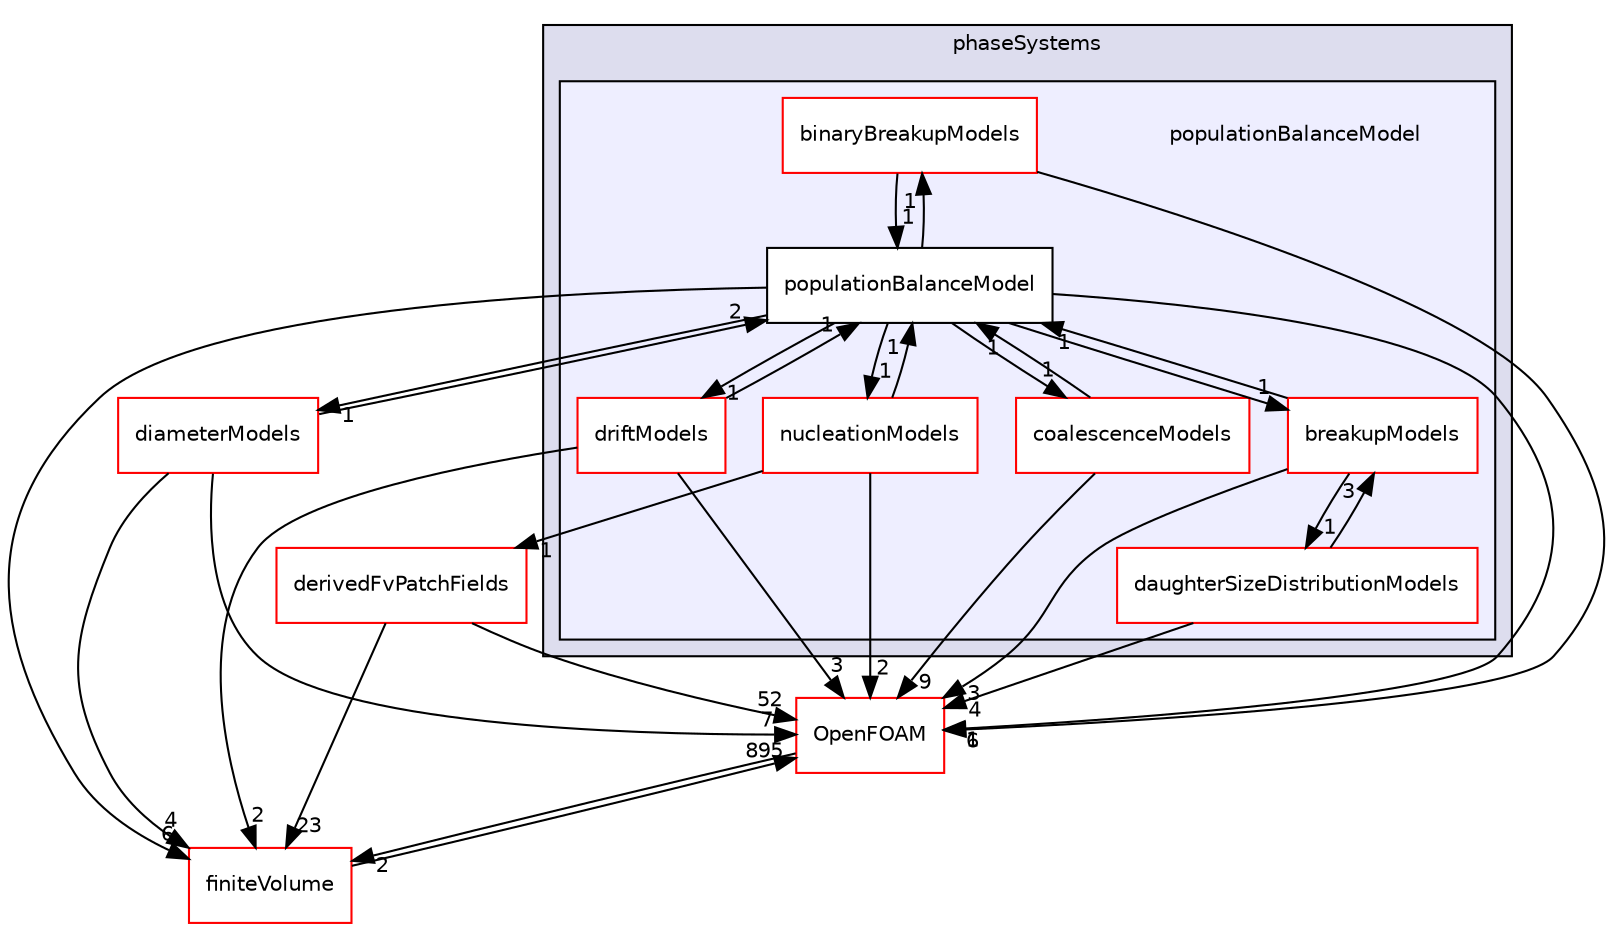 digraph "src/phaseSystemModels/reactingEulerFoam/phaseSystems/populationBalanceModel" {
  bgcolor=transparent;
  compound=true
  node [ fontsize="10", fontname="Helvetica"];
  edge [ labelfontsize="10", labelfontname="Helvetica"];
  subgraph clusterdir_264d2d6ce5df211e174aa532bbc40de4 {
    graph [ bgcolor="#ddddee", pencolor="black", label="phaseSystems" fontname="Helvetica", fontsize="10", URL="dir_264d2d6ce5df211e174aa532bbc40de4.html"]
  subgraph clusterdir_4a6d1fbad301874a73ea01594d41bbe5 {
    graph [ bgcolor="#eeeeff", pencolor="black", label="" URL="dir_4a6d1fbad301874a73ea01594d41bbe5.html"];
    dir_4a6d1fbad301874a73ea01594d41bbe5 [shape=plaintext label="populationBalanceModel"];
    dir_79269f19d25f65a435c840829e6ca20b [shape=box label="binaryBreakupModels" color="red" fillcolor="white" style="filled" URL="dir_79269f19d25f65a435c840829e6ca20b.html"];
    dir_14c0d0009f2ac072307ec8ee27104b33 [shape=box label="breakupModels" color="red" fillcolor="white" style="filled" URL="dir_14c0d0009f2ac072307ec8ee27104b33.html"];
    dir_0721f517baf771ec8d7656b8f5235e03 [shape=box label="coalescenceModels" color="red" fillcolor="white" style="filled" URL="dir_0721f517baf771ec8d7656b8f5235e03.html"];
    dir_437be3405d66d0964c66d14b4aa635fe [shape=box label="daughterSizeDistributionModels" color="red" fillcolor="white" style="filled" URL="dir_437be3405d66d0964c66d14b4aa635fe.html"];
    dir_97472f4e162dc62825fbdb5183cf7ef9 [shape=box label="driftModels" color="red" fillcolor="white" style="filled" URL="dir_97472f4e162dc62825fbdb5183cf7ef9.html"];
    dir_2bb7d45ac0e08a0ef643eb556d29e86e [shape=box label="nucleationModels" color="red" fillcolor="white" style="filled" URL="dir_2bb7d45ac0e08a0ef643eb556d29e86e.html"];
    dir_6836c8d0bc2688f1a5e39885a04a3d18 [shape=box label="populationBalanceModel" color="black" fillcolor="white" style="filled" URL="dir_6836c8d0bc2688f1a5e39885a04a3d18.html"];
  }
  }
  dir_392fb4ca1bfd99dbd8b53c7f4b9bb9ee [shape=box label="diameterModels" color="red" URL="dir_392fb4ca1bfd99dbd8b53c7f4b9bb9ee.html"];
  dir_9bd15774b555cf7259a6fa18f99fe99b [shape=box label="finiteVolume" color="red" URL="dir_9bd15774b555cf7259a6fa18f99fe99b.html"];
  dir_b7cf47d467e63ee16b71b3cc72940979 [shape=box label="derivedFvPatchFields" color="red" URL="dir_b7cf47d467e63ee16b71b3cc72940979.html"];
  dir_c5473ff19b20e6ec4dfe5c310b3778a8 [shape=box label="OpenFOAM" color="red" URL="dir_c5473ff19b20e6ec4dfe5c310b3778a8.html"];
  dir_392fb4ca1bfd99dbd8b53c7f4b9bb9ee->dir_9bd15774b555cf7259a6fa18f99fe99b [headlabel="4", labeldistance=1.5 headhref="dir_003205_000814.html"];
  dir_392fb4ca1bfd99dbd8b53c7f4b9bb9ee->dir_6836c8d0bc2688f1a5e39885a04a3d18 [headlabel="2", labeldistance=1.5 headhref="dir_003205_003295.html"];
  dir_392fb4ca1bfd99dbd8b53c7f4b9bb9ee->dir_c5473ff19b20e6ec4dfe5c310b3778a8 [headlabel="7", labeldistance=1.5 headhref="dir_003205_002151.html"];
  dir_9bd15774b555cf7259a6fa18f99fe99b->dir_c5473ff19b20e6ec4dfe5c310b3778a8 [headlabel="895", labeldistance=1.5 headhref="dir_000814_002151.html"];
  dir_97472f4e162dc62825fbdb5183cf7ef9->dir_9bd15774b555cf7259a6fa18f99fe99b [headlabel="2", labeldistance=1.5 headhref="dir_003279_000814.html"];
  dir_97472f4e162dc62825fbdb5183cf7ef9->dir_6836c8d0bc2688f1a5e39885a04a3d18 [headlabel="1", labeldistance=1.5 headhref="dir_003279_003295.html"];
  dir_97472f4e162dc62825fbdb5183cf7ef9->dir_c5473ff19b20e6ec4dfe5c310b3778a8 [headlabel="3", labeldistance=1.5 headhref="dir_003279_002151.html"];
  dir_0721f517baf771ec8d7656b8f5235e03->dir_6836c8d0bc2688f1a5e39885a04a3d18 [headlabel="1", labeldistance=1.5 headhref="dir_003267_003295.html"];
  dir_0721f517baf771ec8d7656b8f5235e03->dir_c5473ff19b20e6ec4dfe5c310b3778a8 [headlabel="9", labeldistance=1.5 headhref="dir_003267_002151.html"];
  dir_79269f19d25f65a435c840829e6ca20b->dir_6836c8d0bc2688f1a5e39885a04a3d18 [headlabel="1", labeldistance=1.5 headhref="dir_003260_003295.html"];
  dir_79269f19d25f65a435c840829e6ca20b->dir_c5473ff19b20e6ec4dfe5c310b3778a8 [headlabel="6", labeldistance=1.5 headhref="dir_003260_002151.html"];
  dir_14c0d0009f2ac072307ec8ee27104b33->dir_6836c8d0bc2688f1a5e39885a04a3d18 [headlabel="1", labeldistance=1.5 headhref="dir_000853_003295.html"];
  dir_14c0d0009f2ac072307ec8ee27104b33->dir_c5473ff19b20e6ec4dfe5c310b3778a8 [headlabel="3", labeldistance=1.5 headhref="dir_000853_002151.html"];
  dir_14c0d0009f2ac072307ec8ee27104b33->dir_437be3405d66d0964c66d14b4aa635fe [headlabel="1", labeldistance=1.5 headhref="dir_000853_003275.html"];
  dir_b7cf47d467e63ee16b71b3cc72940979->dir_9bd15774b555cf7259a6fa18f99fe99b [headlabel="23", labeldistance=1.5 headhref="dir_001218_000814.html"];
  dir_b7cf47d467e63ee16b71b3cc72940979->dir_c5473ff19b20e6ec4dfe5c310b3778a8 [headlabel="52", labeldistance=1.5 headhref="dir_001218_002151.html"];
  dir_6836c8d0bc2688f1a5e39885a04a3d18->dir_392fb4ca1bfd99dbd8b53c7f4b9bb9ee [headlabel="1", labeldistance=1.5 headhref="dir_003295_003205.html"];
  dir_6836c8d0bc2688f1a5e39885a04a3d18->dir_9bd15774b555cf7259a6fa18f99fe99b [headlabel="6", labeldistance=1.5 headhref="dir_003295_000814.html"];
  dir_6836c8d0bc2688f1a5e39885a04a3d18->dir_97472f4e162dc62825fbdb5183cf7ef9 [headlabel="1", labeldistance=1.5 headhref="dir_003295_003279.html"];
  dir_6836c8d0bc2688f1a5e39885a04a3d18->dir_0721f517baf771ec8d7656b8f5235e03 [headlabel="1", labeldistance=1.5 headhref="dir_003295_003267.html"];
  dir_6836c8d0bc2688f1a5e39885a04a3d18->dir_79269f19d25f65a435c840829e6ca20b [headlabel="1", labeldistance=1.5 headhref="dir_003295_003260.html"];
  dir_6836c8d0bc2688f1a5e39885a04a3d18->dir_14c0d0009f2ac072307ec8ee27104b33 [headlabel="1", labeldistance=1.5 headhref="dir_003295_000853.html"];
  dir_6836c8d0bc2688f1a5e39885a04a3d18->dir_c5473ff19b20e6ec4dfe5c310b3778a8 [headlabel="1", labeldistance=1.5 headhref="dir_003295_002151.html"];
  dir_6836c8d0bc2688f1a5e39885a04a3d18->dir_2bb7d45ac0e08a0ef643eb556d29e86e [headlabel="1", labeldistance=1.5 headhref="dir_003295_003290.html"];
  dir_c5473ff19b20e6ec4dfe5c310b3778a8->dir_9bd15774b555cf7259a6fa18f99fe99b [headlabel="2", labeldistance=1.5 headhref="dir_002151_000814.html"];
  dir_437be3405d66d0964c66d14b4aa635fe->dir_14c0d0009f2ac072307ec8ee27104b33 [headlabel="3", labeldistance=1.5 headhref="dir_003275_000853.html"];
  dir_437be3405d66d0964c66d14b4aa635fe->dir_c5473ff19b20e6ec4dfe5c310b3778a8 [headlabel="4", labeldistance=1.5 headhref="dir_003275_002151.html"];
  dir_2bb7d45ac0e08a0ef643eb556d29e86e->dir_b7cf47d467e63ee16b71b3cc72940979 [headlabel="1", labeldistance=1.5 headhref="dir_003290_001218.html"];
  dir_2bb7d45ac0e08a0ef643eb556d29e86e->dir_6836c8d0bc2688f1a5e39885a04a3d18 [headlabel="1", labeldistance=1.5 headhref="dir_003290_003295.html"];
  dir_2bb7d45ac0e08a0ef643eb556d29e86e->dir_c5473ff19b20e6ec4dfe5c310b3778a8 [headlabel="2", labeldistance=1.5 headhref="dir_003290_002151.html"];
}

